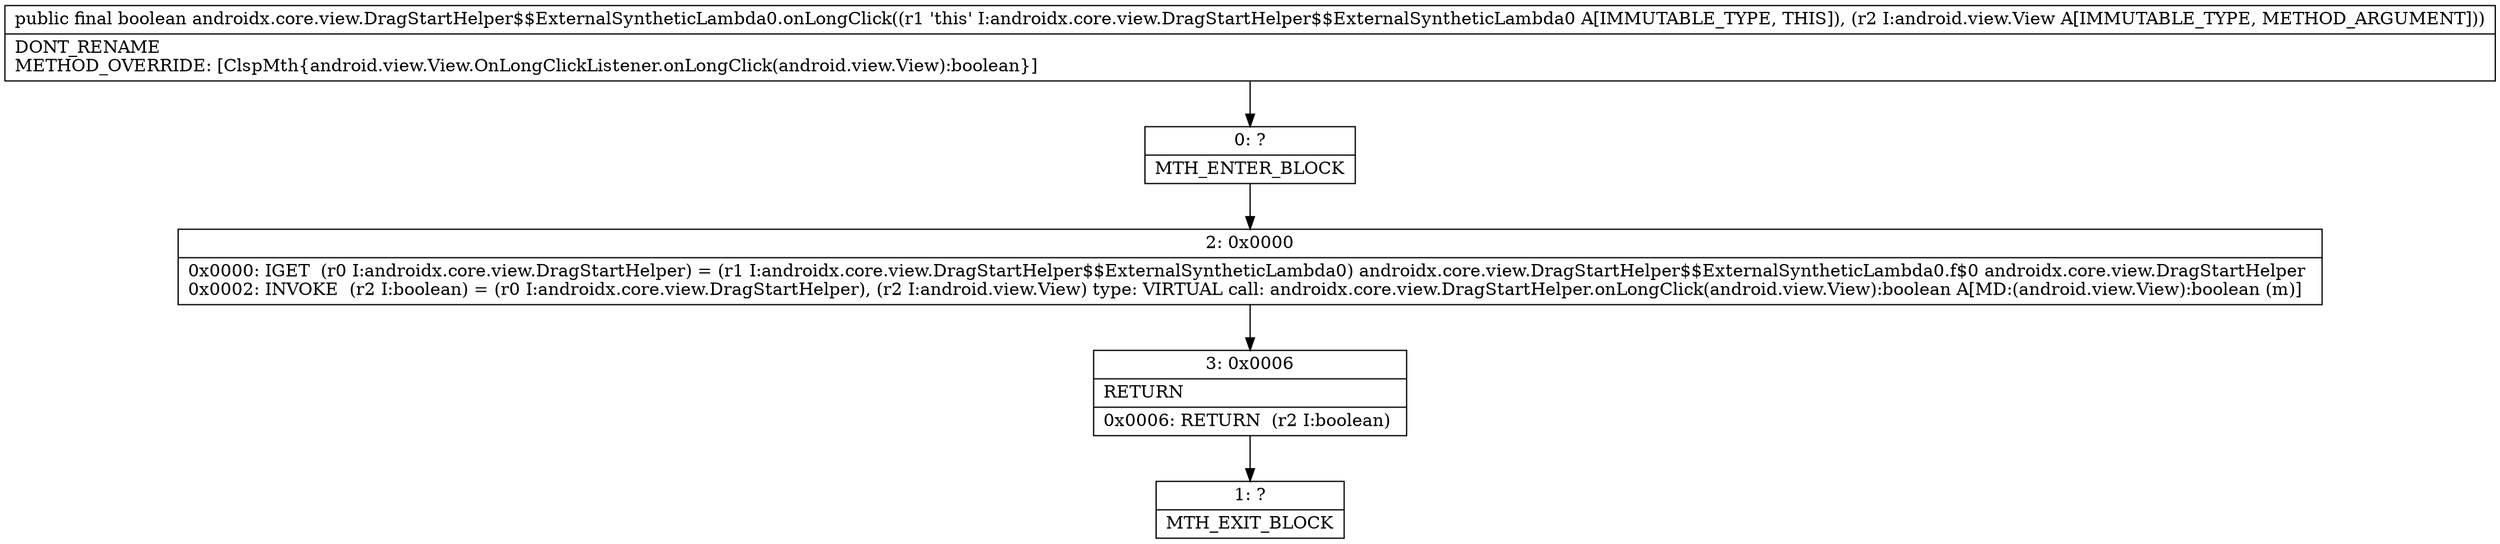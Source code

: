 digraph "CFG forandroidx.core.view.DragStartHelper$$ExternalSyntheticLambda0.onLongClick(Landroid\/view\/View;)Z" {
Node_0 [shape=record,label="{0\:\ ?|MTH_ENTER_BLOCK\l}"];
Node_2 [shape=record,label="{2\:\ 0x0000|0x0000: IGET  (r0 I:androidx.core.view.DragStartHelper) = (r1 I:androidx.core.view.DragStartHelper$$ExternalSyntheticLambda0) androidx.core.view.DragStartHelper$$ExternalSyntheticLambda0.f$0 androidx.core.view.DragStartHelper \l0x0002: INVOKE  (r2 I:boolean) = (r0 I:androidx.core.view.DragStartHelper), (r2 I:android.view.View) type: VIRTUAL call: androidx.core.view.DragStartHelper.onLongClick(android.view.View):boolean A[MD:(android.view.View):boolean (m)]\l}"];
Node_3 [shape=record,label="{3\:\ 0x0006|RETURN\l|0x0006: RETURN  (r2 I:boolean) \l}"];
Node_1 [shape=record,label="{1\:\ ?|MTH_EXIT_BLOCK\l}"];
MethodNode[shape=record,label="{public final boolean androidx.core.view.DragStartHelper$$ExternalSyntheticLambda0.onLongClick((r1 'this' I:androidx.core.view.DragStartHelper$$ExternalSyntheticLambda0 A[IMMUTABLE_TYPE, THIS]), (r2 I:android.view.View A[IMMUTABLE_TYPE, METHOD_ARGUMENT]))  | DONT_RENAME\lMETHOD_OVERRIDE: [ClspMth\{android.view.View.OnLongClickListener.onLongClick(android.view.View):boolean\}]\l}"];
MethodNode -> Node_0;Node_0 -> Node_2;
Node_2 -> Node_3;
Node_3 -> Node_1;
}

